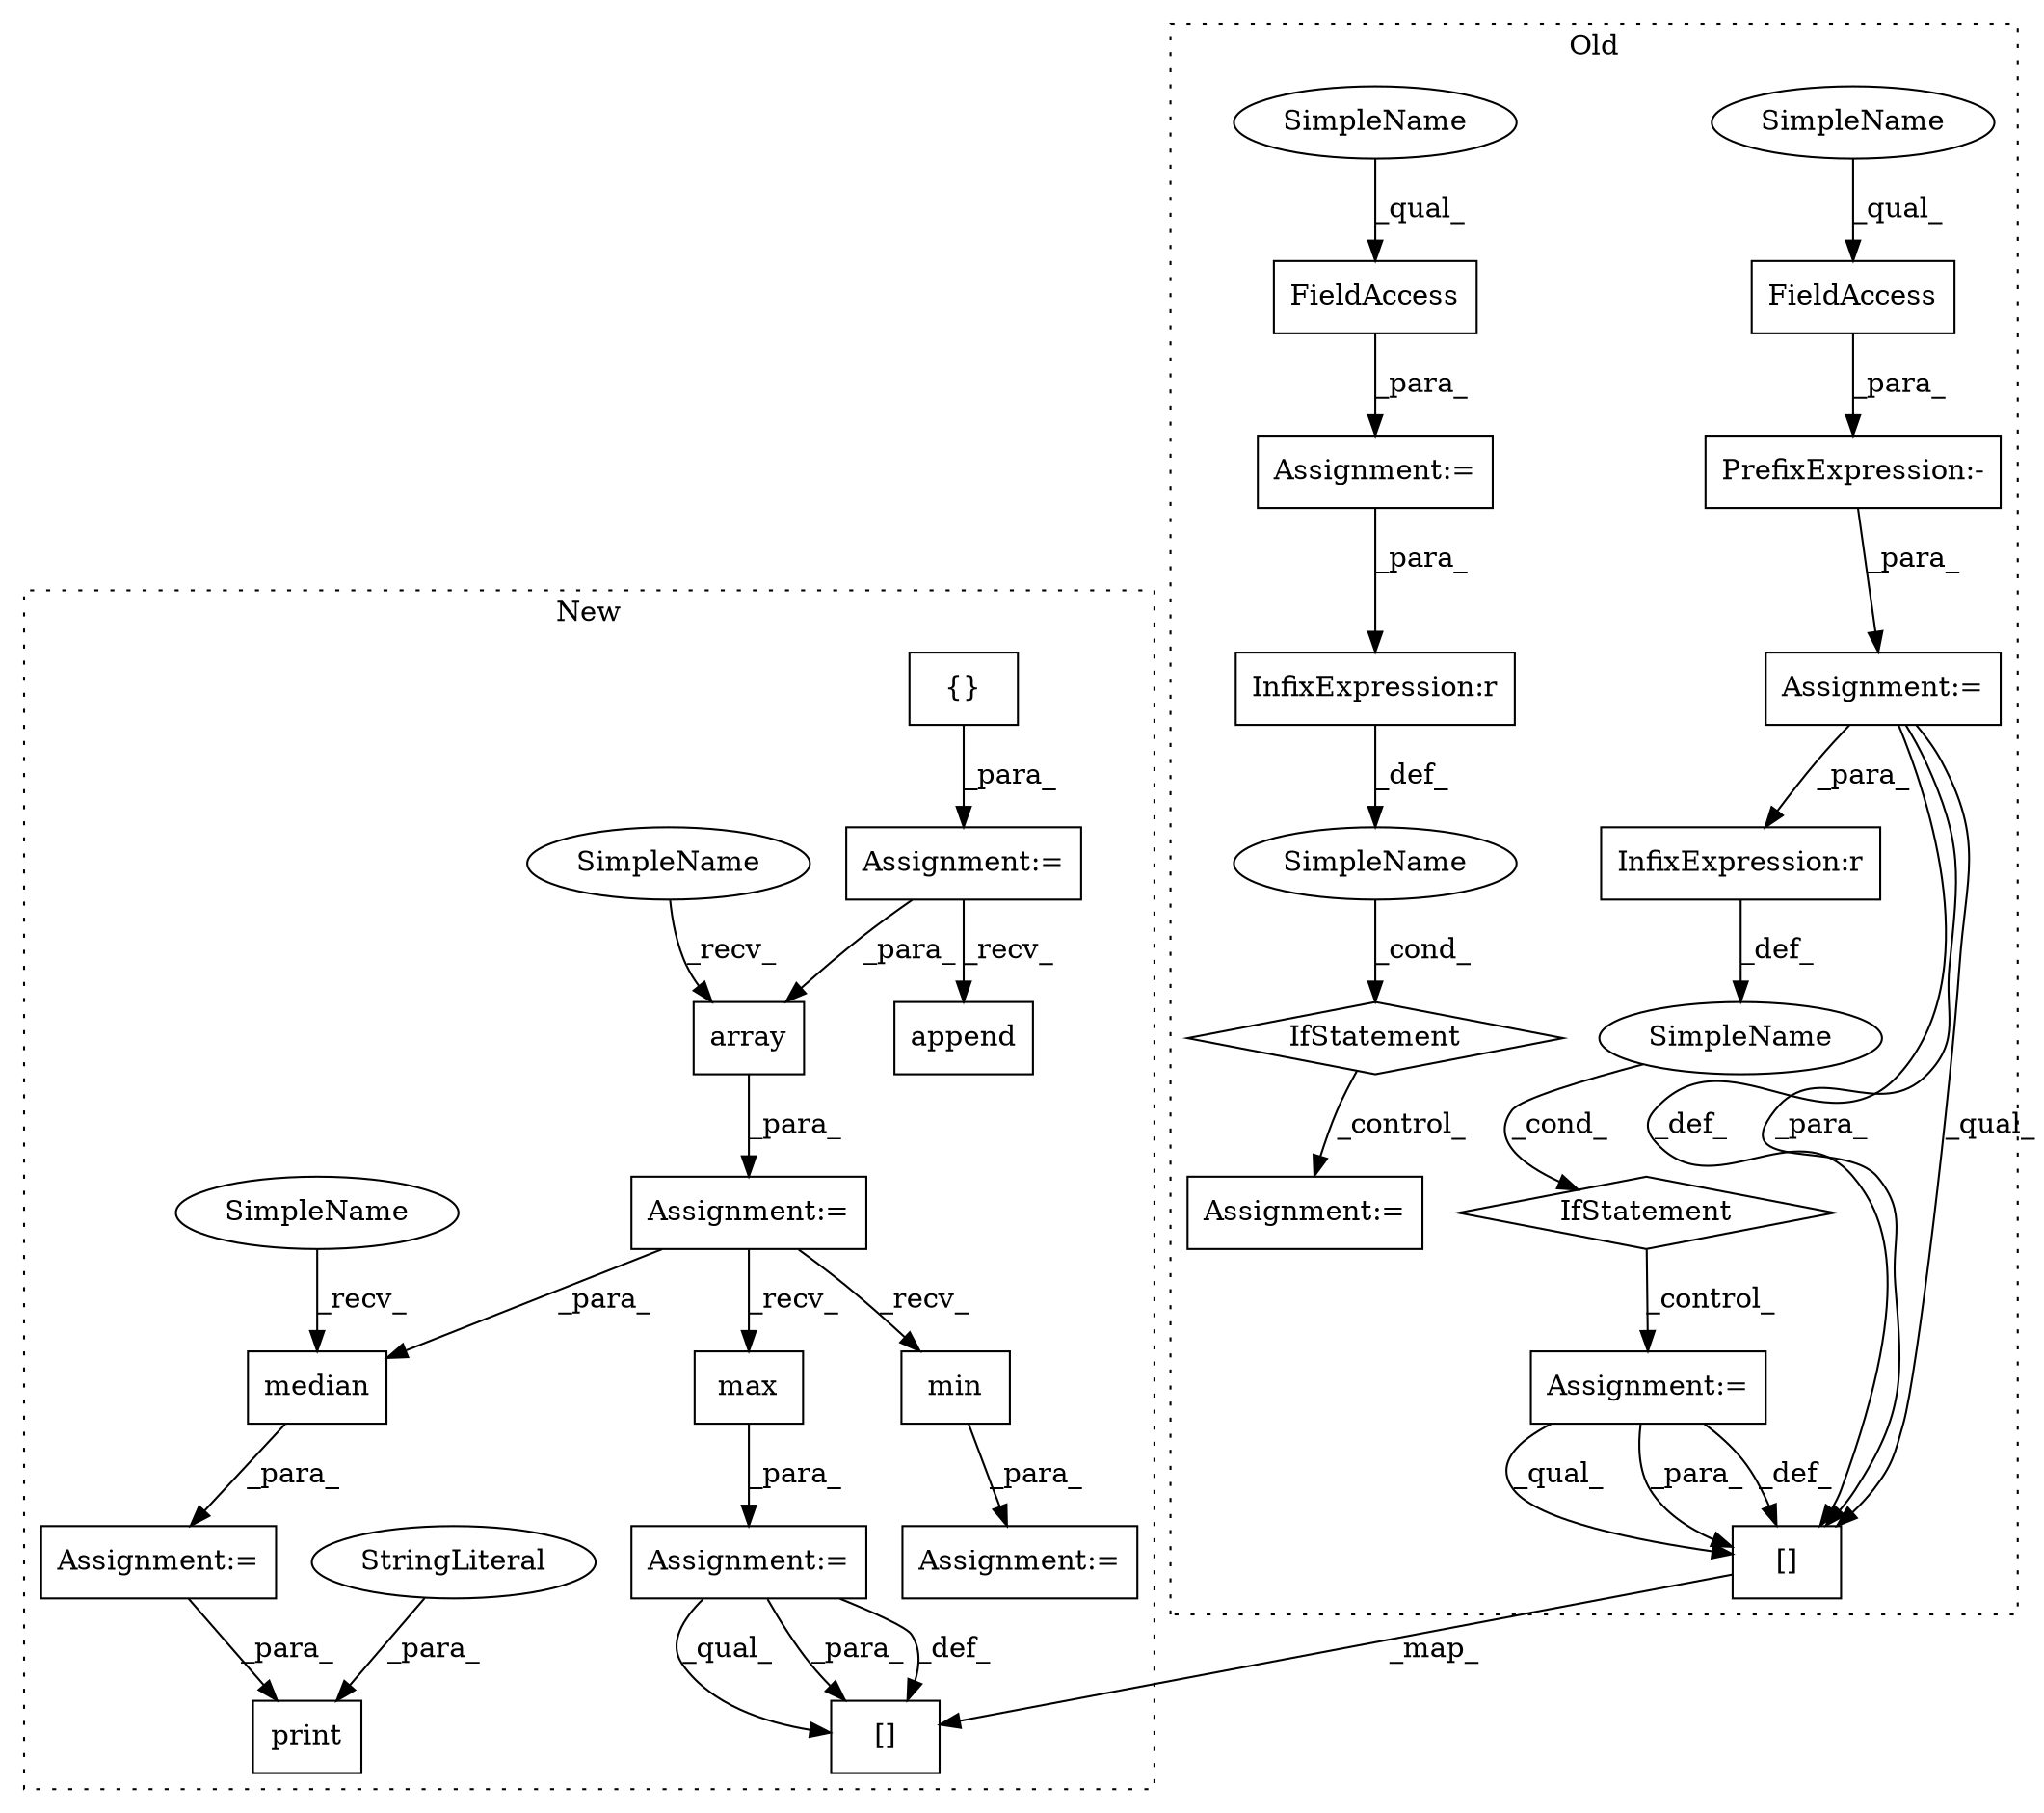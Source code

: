 digraph G {
subgraph cluster0 {
1 [label="IfStatement" a="25" s="731,763" l="4,2" shape="diamond"];
3 [label="Assignment:=" a="7" s="791" l="1" shape="box"];
4 [label="SimpleName" a="42" s="" l="" shape="ellipse"];
5 [label="InfixExpression:r" a="27" s="744" l="3" shape="box"];
9 [label="PrefixExpression:-" a="38" s="563" l="1" shape="box"];
13 [label="FieldAccess" a="22" s="564" l="9" shape="box"];
14 [label="FieldAccess" a="22" s="596" l="9" shape="box"];
19 [label="Assignment:=" a="7" s="562" l="1" shape="box"];
21 [label="Assignment:=" a="7" s="595" l="1" shape="box"];
22 [label="InfixExpression:r" a="27" s="830" l="3" shape="box"];
23 [label="IfStatement" a="25" s="817,849" l="4,2" shape="diamond"];
24 [label="SimpleName" a="42" s="" l="" shape="ellipse"];
25 [label="Assignment:=" a="7" s="877" l="1" shape="box"];
27 [label="[]" a="2" s="1763,1845" l="14,2" shape="box"];
29 [label="SimpleName" a="42" s="564" l="5" shape="ellipse"];
30 [label="SimpleName" a="42" s="596" l="5" shape="ellipse"];
label = "Old";
style="dotted";
}
subgraph cluster1 {
2 [label="median" a="32" s="936,951" l="7,1" shape="box"];
6 [label="array" a="32" s="815,829" l="6,1" shape="box"];
7 [label="{}" a="4" s="634" l="2" shape="box"];
8 [label="max" a="32" s="862" l="5" shape="box"];
10 [label="print" a="32" s="1072,1128" l="6,1" shape="box"];
11 [label="StringLiteral" a="45" s="1078" l="30" shape="ellipse"];
12 [label="min" a="32" s="899" l="5" shape="box"];
15 [label="Assignment:=" a="7" s="889" l="1" shape="box"];
16 [label="Assignment:=" a="7" s="808" l="1" shape="box"];
17 [label="Assignment:=" a="7" s="852" l="1" shape="box"];
18 [label="Assignment:=" a="7" s="624" l="1" shape="box"];
20 [label="Assignment:=" a="7" s="929" l="1" shape="box"];
26 [label="append" a="32" s="771,787" l="7,1" shape="box"];
28 [label="[]" a="2" s="1881,1963" l="14,2" shape="box"];
31 [label="SimpleName" a="42" s="809" l="5" shape="ellipse"];
32 [label="SimpleName" a="42" s="930" l="5" shape="ellipse"];
label = "New";
style="dotted";
}
1 -> 3 [label="_control_"];
2 -> 20 [label="_para_"];
3 -> 27 [label="_qual_"];
3 -> 27 [label="_para_"];
3 -> 27 [label="_def_"];
4 -> 1 [label="_cond_"];
5 -> 4 [label="_def_"];
6 -> 16 [label="_para_"];
7 -> 18 [label="_para_"];
8 -> 17 [label="_para_"];
9 -> 19 [label="_para_"];
11 -> 10 [label="_para_"];
12 -> 15 [label="_para_"];
13 -> 9 [label="_para_"];
14 -> 21 [label="_para_"];
16 -> 2 [label="_para_"];
16 -> 12 [label="_recv_"];
16 -> 8 [label="_recv_"];
17 -> 28 [label="_def_"];
17 -> 28 [label="_qual_"];
17 -> 28 [label="_para_"];
18 -> 26 [label="_recv_"];
18 -> 6 [label="_para_"];
19 -> 27 [label="_def_"];
19 -> 5 [label="_para_"];
19 -> 27 [label="_para_"];
19 -> 27 [label="_qual_"];
20 -> 10 [label="_para_"];
21 -> 22 [label="_para_"];
22 -> 24 [label="_def_"];
23 -> 25 [label="_control_"];
24 -> 23 [label="_cond_"];
27 -> 28 [label="_map_"];
29 -> 13 [label="_qual_"];
30 -> 14 [label="_qual_"];
31 -> 6 [label="_recv_"];
32 -> 2 [label="_recv_"];
}